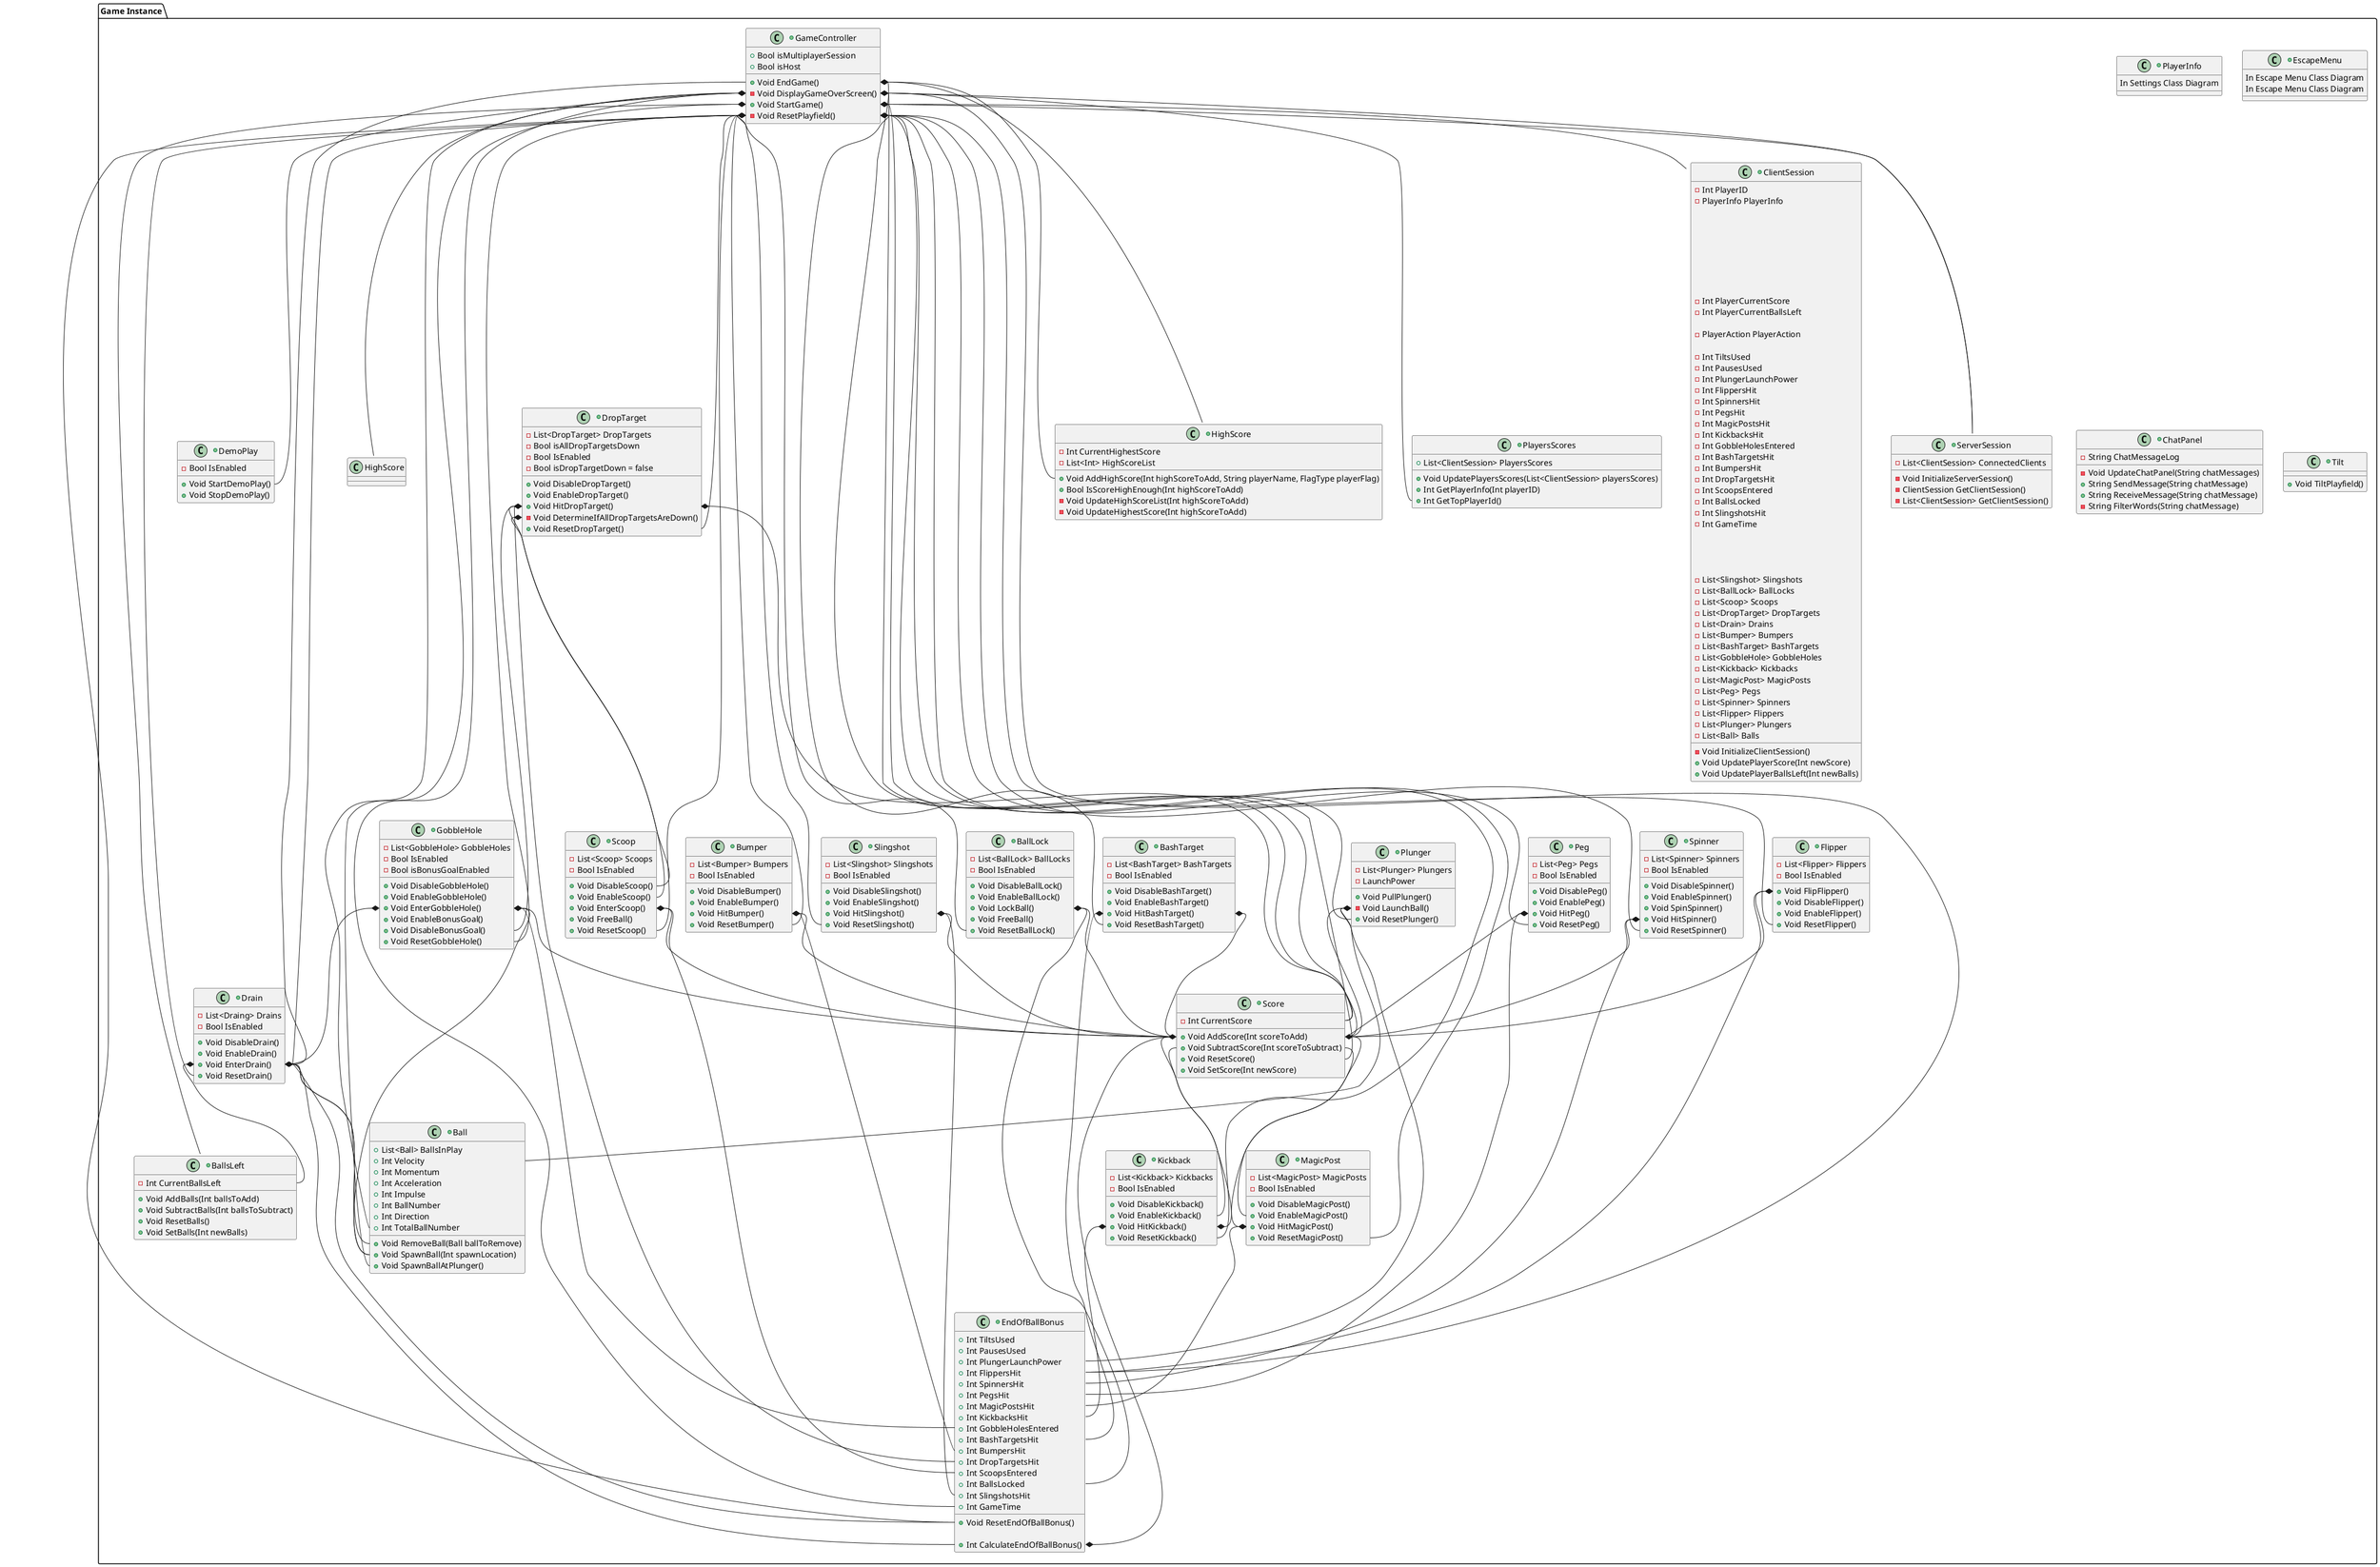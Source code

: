 @startuml GameInstanceClassDiagram

package "Game Instance" {

    ' UI Elements


    +Class "Score" as ScoreClass{
        -Int CurrentScore
        +Void AddScore(Int scoreToAdd)
        +Void SubtractScore(Int scoreToSubtract)
        +Void ResetScore()
        +Void SetScore(Int newScore)


    }

    ScoreClass::AddScore *-- KickbackClass::EnableKickback
    ScoreClass::AddScore *-- MagicPostClass::EnableMagicPost




    +Class "BallsLeft" as BallsLeftClass{
        -Int CurrentBallsLeft
        +Void AddBalls(Int ballsToAdd)
        +Void SubtractBalls(Int ballsToSubtract)
        +Void ResetBalls()
        +Void SetBalls(Int newBalls)
    }

    +Class "HighScore" as HighScoreClass{
        -Int CurrentHighestScore
        -List<Int> HighScoreList
        +Void AddHighScore(Int highScoreToAdd, String playerName, FlagType playerFlag)
        +Bool IsScoreHighEnough(Int highScoreToAdd)
        -Void UpdateHighScoreList(Int highScoreToAdd)
        -Void UpdateHighestScore(Int highScoreToAdd)
    }

    +Class "PlayerInfo" as PlayerInfoClass{
        In Settings Class Diagram
    }

    +Class "EscapeMenu" as EscapeMenuClass{
        In Escape Menu Class Diagram
    }




    ' Multiplayer Elements


    +Class "ChatPanel" as ChatPanelClass{
        -String ChatMessageLog
        -Void UpdateChatPanel(String chatMessages)
        +String SendMessage(String chatMessage)
        +String ReceiveMessage(String chatMessage)
        -String FilterWords(String chatMessage)
    }


    +Class "PlayersScores" as PlayersScoresClass{
        +List<ClientSession> PlayersScores
        +Void UpdatePlayersScores(List<ClientSession> playersScores)
        +Int GetPlayerInfo(Int playerID)
        +Int GetTopPlayerId()
    }


    +Class "ClientSession" as ClientSessionClass{

        -Void InitializeClientSession()

        -Int PlayerID
        -PlayerInfo PlayerInfo

        ' Need to give a lot of thought to how this is going to work?
        ' Do I record the state of all objects on the board and constantly send it and recieve it to other players?
        ' Or do I simulate their button presses and cause the session engine to simulate the game taht is happening on their screen?
        ' If you simulate the button presses, then hackers would get that
        ' I think it might actually be both.
        ' I just realized how complicated multiplayer actually can be.



        ' Record States and Inputs
        ' Inputs are activated automatically on the board
        ' States are Updated as data gets sent and downloaded,
        ' not as fast as possible, but perhaps at a 50ms rate?




        -Int PlayerCurrentScore
        -Int PlayerCurrentBallsLeft

        ' This cannot be input alone through keypress,
        ' needs to record the action done and send it as fast as possible
        -PlayerAction PlayerAction
        ' Player Actions are Tilt, PlungerLaunch, Flipper, Leave Game

        ' End of Ball Bonus
        -Int TiltsUsed
        -Int PausesUsed
        -Int PlungerLaunchPower
        -Int FlippersHit
        -Int SpinnersHit
        -Int PegsHit
        -Int MagicPostsHit
        -Int KickbacksHit
        -Int GobbleHolesEntered
        -Int BashTargetsHit
        -Int BumpersHit
        -Int DropTargetsHit
        -Int ScoopsEntered
        -Int BallsLocked
        -Int SlingshotsHit
        -Int GameTime




        ' These will be objects with their position data, not their functions
        ' Data I need
        ' Position
        ' Enabled
        -List<Slingshot> Slingshots
        -List<BallLock> BallLocks
        -List<Scoop> Scoops
        -List<DropTarget> DropTargets
        -List<Drain> Drains
        -List<Bumper> Bumpers
        -List<BashTarget> BashTargets
        -List<GobbleHole> GobbleHoles
        -List<Kickback> Kickbacks
        -List<MagicPost> MagicPosts
        -List<Peg> Pegs
        -List<Spinner> Spinners
        -List<Flipper> Flippers
        -List<Plunger> Plungers
        -List<Ball> Balls










        +Void UpdatePlayerScore(Int newScore)
        +Void UpdatePlayerBallsLeft(Int newBalls)
    }



    +Class "ServerSession" as ServerSessionClass{
        -Void InitializeServerSession()

        -List<ClientSession> ConnectedClients

        -ClientSession GetClientSession()
        -List<ClientSession> GetClientSession()
    }










    ' Gameplay Elements


    +Class "EndOfBallBonus" as EndOfBallBonusClass{
        +Int TiltsUsed
        +Int PausesUsed
        +Int PlungerLaunchPower
        +Int FlippersHit
        +Int SpinnersHit
        +Int PegsHit
        +Int MagicPostsHit
        +Int KickbacksHit
        +Int GobbleHolesEntered
        +Int BashTargetsHit
        +Int BumpersHit
        +Int DropTargetsHit
        +Int ScoopsEntered
        +Int BallsLocked
        +Int SlingshotsHit
        +Int GameTime

        +Void ResetEndOfBallBonus()

        +Int CalculateEndOfBallBonus()
    }

    EndOfBallBonusClass::CalculateEndOfBallBonus *-- ScoreClass::AddScore





    +Class "DemoPlay" as DemoPlayClass{
        -Bool IsEnabled
        +Void StartDemoPlay()
        +Void StopDemoPlay()

    }




    +Class "GameController" as GameControllerClass {
        +Bool isMultiplayerSession
        +Bool isHost
        +Void EndGame()
        -Void DisplayGameOverScreen()
        +Void StartGame()
        -Void ResetPlayfield()
    }

    GameControllerClass::StartGame *-- ScoreClass::ResetScore
    GameControllerClass::StartGame *-- BallsLeftClass::ResetBallsLeft
    GameControllerClass::StartGame *-- BallClass::SpawnBallAtPlunger
    GameControllerClass::StartGame *-- ClientSessionClass::StartClientSession
    GameControllerClass::StartGame *-- ServerSessionClass::StartServerSession

    GameControllerClass::EndGame *-- ScoreClass::CurrentScore
    GameControllerClass::EndGame *-- HighScoreClass::isScoreHighEnough
    GameControllerClass::EndGame *-- HighScoreClass::AddHighScore

    GameControllerClass::DisplayGameOverScreen *-- ScoreClass::CurrentScore
    GameControllerClass::DisplayGameOverScreen *-- HighScore::HighScoreList
    GameControllerClass::DisplayGameOverScreen *-- EndOfBallBonusClass::GameTime
    GameControllerClass::DisplayGameOverScreen *-- EndOfBallBonusClass::FlippersHit
    GameControllerClass::DisplayGameOverScreen *-- BallClass::TotalBallNumber
    GameControllerClass::DisplayGameOverScreen *-- PlayersScoresClass::GetTopPlayerId
    GameControllerClass::DisplayGameOverScreen *-- ServerSessionClass::GetClientInfo
    GameControllerClass::DisplayGameOverScreen *-- DemoPlayClass::StartDemoPlay

    GameControllerClass::ResetPlayfield *-- EndOfBallBonusClass::ResetEndOfBallBonus
    GameControllerClass::ResetPlayfield *-- SlingshotClass::ResetSlingshot
    GameControllerClass::ResetPlayfield *-- BallLockClass::ResetBallLock
    GameControllerClass::ResetPlayfield *-- ScoopClass::ResetScoop
    GameControllerClass::ResetPlayfield *-- DropTargetClass::ResetDropTarget
    GameControllerClass::ResetPlayfield *-- DrainClass::ResetDrain
    GameControllerClass::ResetPlayfield *-- BumperClass::ResetBumper
    GameControllerClass::ResetPlayfield *-- BashTargetClass::ResetBashTarget
    GameControllerClass::ResetPlayfield *-- GobbleHoleClass::ResetGobbleHole
    GameControllerClass::ResetPlayfield *-- KickbackClass::ResetKickback
    GameControllerClass::ResetPlayfield *-- MagicPostClass::ResetMagicPost
    GameControllerClass::ResetPlayfield *-- PegClass::ResetPeg
    GameControllerClass::ResetPlayfield *-- SpinnerClass::ResetSpinner
    GameControllerClass::ResetPlayfield *-- FlipperClass::ResetFlipper
    GameControllerClass::ResetPlayfield *-- PlungerClass::ResetPlunger





    ' Playfield Elements


    +Class "Slingshot" as SlingshotClass{
        -List<Slingshot> Slingshots
        -Bool IsEnabled
        +Void DisableSlingshot()
        +Void EnableSlingshot()
        +Void HitSlingshot()
        +Void ResetSlingshot()
    }


    SlingshotClass::HitSlingshot *-- ScoreClass::AddScore
    SlingshotClass::HitSlingshot *-- EndOfBallBonusClass::SlingshotsHit



    +Class "BallLock" as BallLockClass{
        -List<BallLock> BallLocks
        -Bool IsEnabled
        +Void DisableBallLock()
        +Void EnableBallLock()
        +Void LockBall()
        +Void FreeBall()
        +Void ResetBallLock()

    }


    BallLockClass::LockBall *-- ScoreClass::AddScore
    BallLockClass::LockBall *-- EndOfBallBonusClass::BallsLocked



    +Class "Scoop" as ScoopClass{
        -List<Scoop> Scoops
        -Bool IsEnabled
        +Void DisableScoop()
        +Void EnableScoop()
        +Void EnterScoop()
        +Void FreeBall()
        +Void ResetScoop()
    }


    ScoopClass::EnterScoop *-- ScoreClass::AddScore
    ScoopClass::EnterScoop *-- EndOfBallBonusClass::ScoopsEntered



    +Class "DropTarget" as DropTargetClass{
        -List<DropTarget> DropTargets
        -Bool isAllDropTargetsDown
        -Bool IsEnabled
        -Bool isDropTargetDown = false
        +Void DisableDropTarget()
        +Void EnableDropTarget()
        +Void HitDropTarget()
        -Void DetermineIfAllDropTargetsAreDown()
        +Void ResetDropTarget()

    }

    DropTargetClass::HitDropTarget *-- ScoreClass::AddScore
    DropTargetClass::HitDropTarget *-- EndOfBallBonusClass::DropTargetsHit
    DropTargetClass::HitDropTarget *-- ScoopClass::DisableScoop
    DropTargetClass::HitDropTarget *-- GobbleHoleClass::DisableBonusGoal
    DropTargetClass::DetermineIfAllDropTargetsAreDown *-- ScoopClass::EnableScoop

    +Class "Drain" as DrainClass{
        -List<Draing> Drains
        -Bool IsEnabled
        +Void DisableDrain()
        +Void EnableDrain()
        +Void EnterDrain()
        +Void ResetDrain()
    }

    DrainClass::EnterDrain *-- BallClass::RemoveBall
    DrainClass::EnterDrain *-- EndOfBallBonusClass::CalculateEndOfBallBonus
    DrainClass::EnterDrain *-- EndOfBallBonusClass::ResetEndOfBallBonus
    DrainClass::EnterDrain *-- BallsLeftClass::CurrentBallsLeft
    DrainClass::EnterDrain *-- GameControllerClass::EndGame
    DrainClass::EnterDrain *-- BallClass::SpawnBall
    DrainClass::EnterDrain *-- GameControllerClass::ResetPlayfield


    +Class "Bumper" as BumperClass{
        -List<Bumper> Bumpers
        -Bool IsEnabled
        +Void DisableBumper()
        +Void EnableBumper()
        +Void HitBumper()
        +Void ResetBumper()

    }

    BumperClass::HitBumper *-- ScoreClass::AddScore
    BumperClass::HitBumper *-- EndOfBallBonusClass::BumpersHit






    +Class "BashTarget" as BashTargetClass{
        -List<BashTarget> BashTargets
        -Bool IsEnabled
        +Void DisableBashTarget()
        +Void EnableBashTarget()
        +Void HitBashTarget()
        +Void ResetBashTarget()

    }

    BashTargetClass::HitBashTarget *-- ScoreClass::AddScore
    BashTargetClass::HitBashTarget *-- EndOfBallBonusClass::BashTargetsHit











    +Class "GobbleHole" as GobbleHoleClass{
        -List<GobbleHole> GobbleHoles
        -Bool IsEnabled
        -Bool isBonusGoalEnabled
        +Void DisableGobbleHole()
        +Void EnableGobbleHole()
        +Void EnterGobbleHole()
        +Void EnableBonusGoal()
        +Void DisableBonusGoal()
        +Void ResetGobbleHole()



    }



    GobbleHoleClass::EnterGobbleHole *-- ScoreClass::AddScore
    GobbleHoleClass::EnterGobbleHole *-- EndOfBallBonusClass::GobbleHolesEntered
    GobbleHoleClass::EnterGobbleHole *-- BallClass::SpawnBall
    GobbleHoleClass::EnterGobbleHole *-- DrainClass::EnterDrain



    +Class "Kickback" as KickbackClass{
        -List<Kickback> Kickbacks
        -Bool IsEnabled
        +Void DisableKickback()
        +Void EnableKickback()
        +Void HitKickback()
        +Void ResetKickback()

    }


    KickbackClass::HitKickback *-- ScoreClass::SubtractScore
    KickbackClass::HitKickback *-- EndOfBallBonusClass::KickbacksHit


    +Class "MagicPost" as MagicPostClass{
        -List<MagicPost> MagicPosts
        -Bool IsEnabled
        +Void DisableMagicPost()
        +Void EnableMagicPost()
        +Void HitMagicPost()
        +Void ResetMagicPost()

    }


    MagicPostClass::HitMagicPost *-- ScoreClass::SubtractScore
    MagicPostClass::HitMagicPost *-- EndOfBallBonusClass::MagicPostsHit







    +Class "Peg" as PegClass{
        -List<Peg> Pegs
        -Bool IsEnabled
        +Void DisablePeg()
        +Void EnablePeg()
        +Void HitPeg()
        +Void ResetPeg()


    }


    PegClass::HitPeg *-- ScoreClass::AddScore
    PegClass::HitPeg *-- EndOfBallBonusClass::PegsHit




    +Class "Spinner" as SpinnerClass{
        -List<Spinner> Spinners
        -Bool IsEnabled
        +Void DisableSpinner()
        +Void EnableSpinner()
        +Void SpinSpinner()
        +Void HitSpinner()
        +Void ResetSpinner()
    }

    SpinnerClass::HitSpinner *-- ScoreClass::AddScore
    SpinnerClass::HitSpinner *-- EndOfBallBonusClass::SpinnersHit









    +Class "Flipper" as FlipperClass{
        -List<Flipper> Flippers
        -Bool IsEnabled
        +Void FlipFlipper()
        +Void DisableFlipper()
        +Void EnableFlipper()
        +Void ResetFlipper()
    }

    FlipperClass::FlipFlipper *-- ScoreClass::AddScore
    FlipperClass::FlipFlipper *-- EndOfBallBonusClass::FlippersHit







    +Class "Plunger" as PlungerClass{
        -List<Plunger> Plungers
        -LaunchPower
        +Void PullPlunger()
        -Void LaunchBall()
        +Void ResetPlunger()


    }

    PlungerClass::LaunchBall *-- BallClass::Velocity
    PlungerClass::LaunchBall *-- ScoreClass::AddScore
    PlungerClass::LaunchBall *-- EndOfBallBonusClass::PlungerLaunchPower
    





    +Class "Ball" as BallClass{
        +List<Ball> BallsInPlay
        +Int Velocity
        +Int Momentum
        +Int Acceleration
        +Int Impulse
        +Int BallNumber
        +Int Direction
        +Int TotalBallNumber

        +Void RemoveBall(Ball ballToRemove)
        +Void SpawnBall(Int spawnLocation)
        +Void SpawnBallAtPlunger()


    }






    ' Buttons Elements

    +Class "EscapeMenu" as EscapeMenuClass{
        In Escape Menu Class Diagram
    }

    +Class "Tilt" as TiltClass{
        +Void TiltPlayfield()
    }




}

































}













@enduml
































